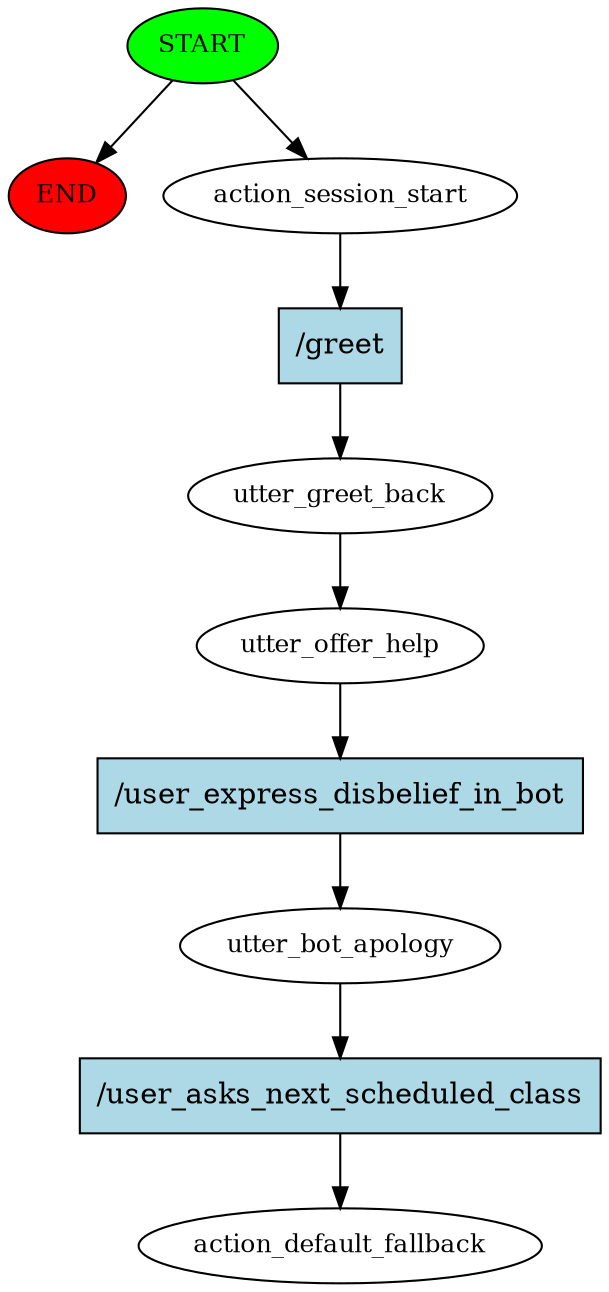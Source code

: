 digraph  {
0 [class="start active", fillcolor=green, fontsize=12, label=START, style=filled];
"-1" [class=end, fillcolor=red, fontsize=12, label=END, style=filled];
1 [class=active, fontsize=12, label=action_session_start];
2 [class=active, fontsize=12, label=utter_greet_back];
3 [class=active, fontsize=12, label=utter_offer_help];
4 [class=active, fontsize=12, label=utter_bot_apology];
5 [class="dashed active", fontsize=12, label=action_default_fallback];
6 [class="intent active", fillcolor=lightblue, label="/greet", shape=rect, style=filled];
7 [class="intent active", fillcolor=lightblue, label="/user_express_disbelief_in_bot", shape=rect, style=filled];
8 [class="intent active", fillcolor=lightblue, label="/user_asks_next_scheduled_class", shape=rect, style=filled];
0 -> "-1"  [class="", key=NONE, label=""];
0 -> 1  [class=active, key=NONE, label=""];
1 -> 6  [class=active, key=0];
2 -> 3  [class=active, key=NONE, label=""];
3 -> 7  [class=active, key=0];
4 -> 8  [class=active, key=0];
6 -> 2  [class=active, key=0];
7 -> 4  [class=active, key=0];
8 -> 5  [class=active, key=0];
}

